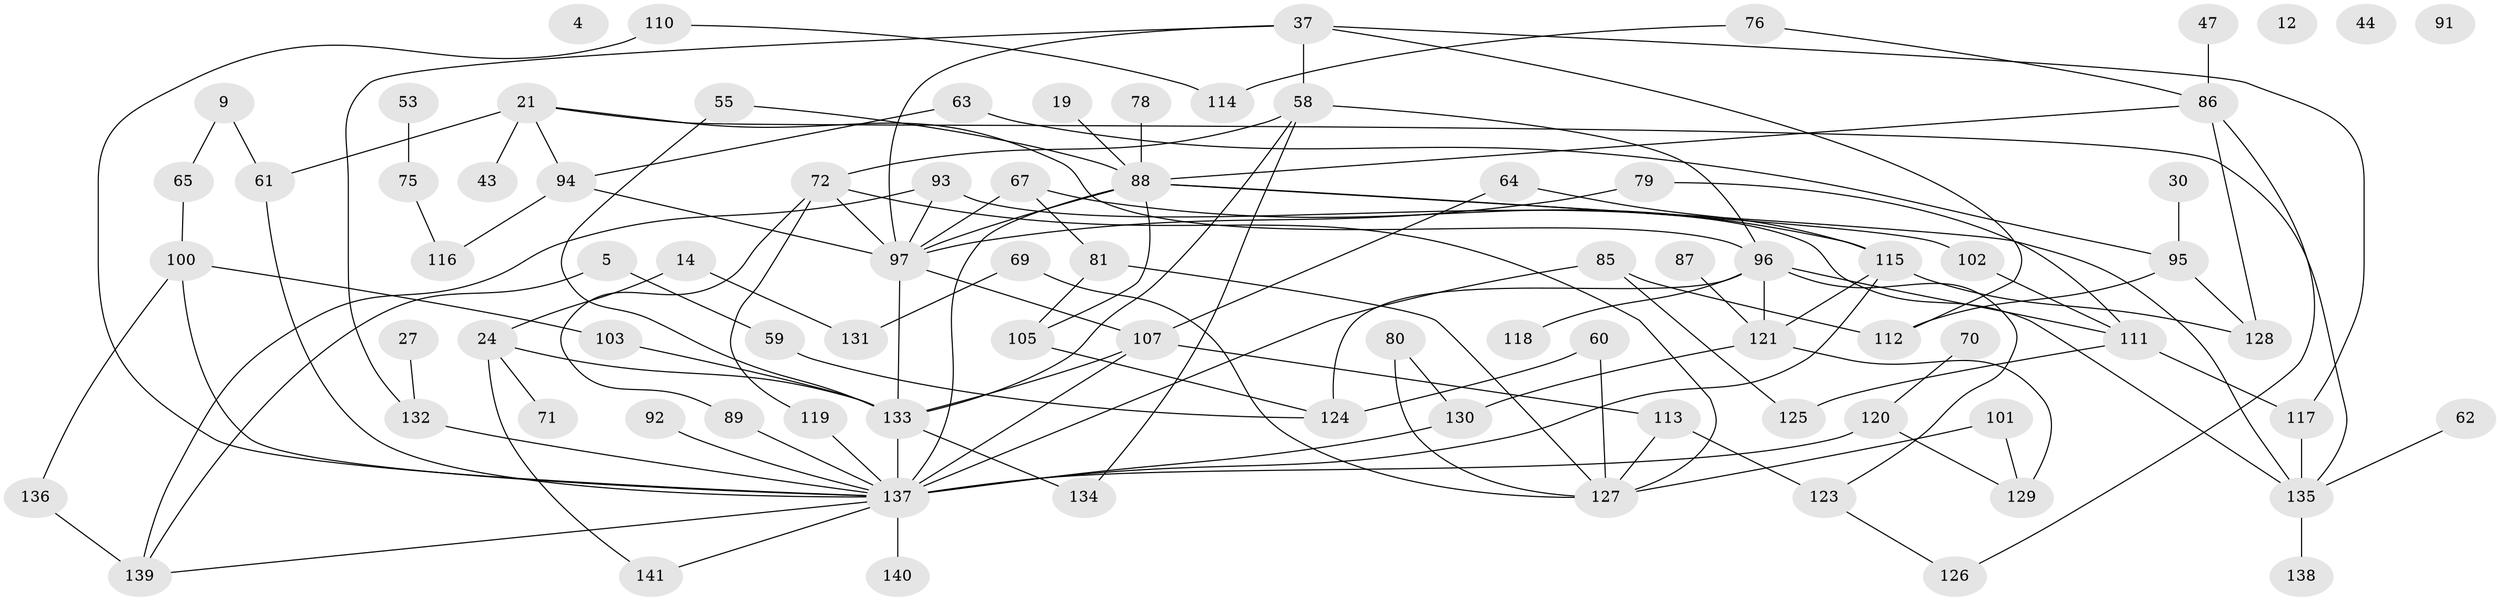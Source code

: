 // original degree distribution, {1: 0.10638297872340426, 4: 0.14184397163120568, 5: 0.09929078014184398, 0: 0.028368794326241134, 2: 0.3617021276595745, 7: 0.0070921985815602835, 3: 0.19858156028368795, 6: 0.05673758865248227}
// Generated by graph-tools (version 1.1) at 2025/44/03/04/25 21:44:03]
// undirected, 84 vertices, 124 edges
graph export_dot {
graph [start="1"]
  node [color=gray90,style=filled];
  4;
  5;
  9;
  12;
  14;
  19;
  21;
  24;
  27;
  30;
  37;
  43;
  44;
  47;
  53;
  55;
  58 [super="+36"];
  59;
  60;
  61 [super="+52"];
  62;
  63;
  64;
  65;
  67 [super="+38"];
  69;
  70;
  71;
  72;
  75;
  76;
  78;
  79;
  80;
  81 [super="+20"];
  85 [super="+35"];
  86 [super="+33"];
  87;
  88 [super="+10+40"];
  89 [super="+45"];
  91;
  92;
  93;
  94;
  95;
  96 [super="+77+57"];
  97 [super="+31"];
  100 [super="+98"];
  101;
  102;
  103;
  105;
  107 [super="+22+99"];
  110;
  111 [super="+3"];
  112;
  113;
  114;
  115 [super="+29+108"];
  116 [super="+74"];
  117;
  118;
  119;
  120 [super="+41"];
  121 [super="+50"];
  123 [super="+66"];
  124;
  125;
  126;
  127 [super="+26+32"];
  128 [super="+42"];
  129 [super="+73"];
  130 [super="+8+46"];
  131;
  132;
  133 [super="+122+104"];
  134;
  135 [super="+48+109"];
  136;
  137 [super="+25+39+56+90+106"];
  138;
  139;
  140;
  141;
  5 -- 59;
  5 -- 139;
  9 -- 61;
  9 -- 65;
  14 -- 24;
  14 -- 131;
  19 -- 88;
  21 -- 43;
  21 -- 61 [weight=2];
  21 -- 94;
  21 -- 135;
  21 -- 96;
  24 -- 71;
  24 -- 141;
  24 -- 133;
  27 -- 132;
  30 -- 95;
  37 -- 97;
  37 -- 112;
  37 -- 117;
  37 -- 132;
  37 -- 58;
  47 -- 86;
  53 -- 75;
  55 -- 133;
  55 -- 88;
  58 -- 72;
  58 -- 133;
  58 -- 134;
  58 -- 96;
  59 -- 124;
  60 -- 124;
  60 -- 127;
  61 -- 137 [weight=2];
  62 -- 135 [weight=2];
  63 -- 94;
  63 -- 95;
  64 -- 115;
  64 -- 107;
  65 -- 100;
  67 -- 97;
  67 -- 81;
  67 -- 115;
  69 -- 127;
  69 -- 131;
  70 -- 120;
  72 -- 119;
  72 -- 127;
  72 -- 97;
  72 -- 89;
  75 -- 116;
  76 -- 114;
  76 -- 86;
  78 -- 88 [weight=2];
  79 -- 97;
  79 -- 111;
  80 -- 127;
  80 -- 130;
  81 -- 127;
  81 -- 105;
  85 -- 112;
  85 -- 125;
  85 -- 137;
  86 -- 128;
  86 -- 88;
  86 -- 126;
  87 -- 121;
  88 -- 102;
  88 -- 105;
  88 -- 97;
  88 -- 135;
  88 -- 137 [weight=2];
  89 -- 137 [weight=2];
  92 -- 137;
  93 -- 139;
  93 -- 97;
  93 -- 135 [weight=2];
  94 -- 116 [weight=2];
  94 -- 97;
  95 -- 112;
  95 -- 128;
  96 -- 121 [weight=2];
  96 -- 123;
  96 -- 111;
  96 -- 118;
  96 -- 124;
  97 -- 133 [weight=2];
  97 -- 107;
  100 -- 103;
  100 -- 137 [weight=2];
  100 -- 136;
  101 -- 127;
  101 -- 129;
  102 -- 111;
  103 -- 133;
  105 -- 124;
  107 -- 113 [weight=2];
  107 -- 137 [weight=2];
  107 -- 133;
  110 -- 114;
  110 -- 137;
  111 -- 117;
  111 -- 125;
  113 -- 123 [weight=2];
  113 -- 127;
  115 -- 121;
  115 -- 128 [weight=2];
  115 -- 137 [weight=2];
  117 -- 135;
  119 -- 137;
  120 -- 137 [weight=2];
  120 -- 129;
  121 -- 129 [weight=2];
  121 -- 130;
  123 -- 126;
  130 -- 137 [weight=2];
  132 -- 137 [weight=2];
  133 -- 137 [weight=3];
  133 -- 134;
  135 -- 138;
  136 -- 139;
  137 -- 141;
  137 -- 139;
  137 -- 140;
}
